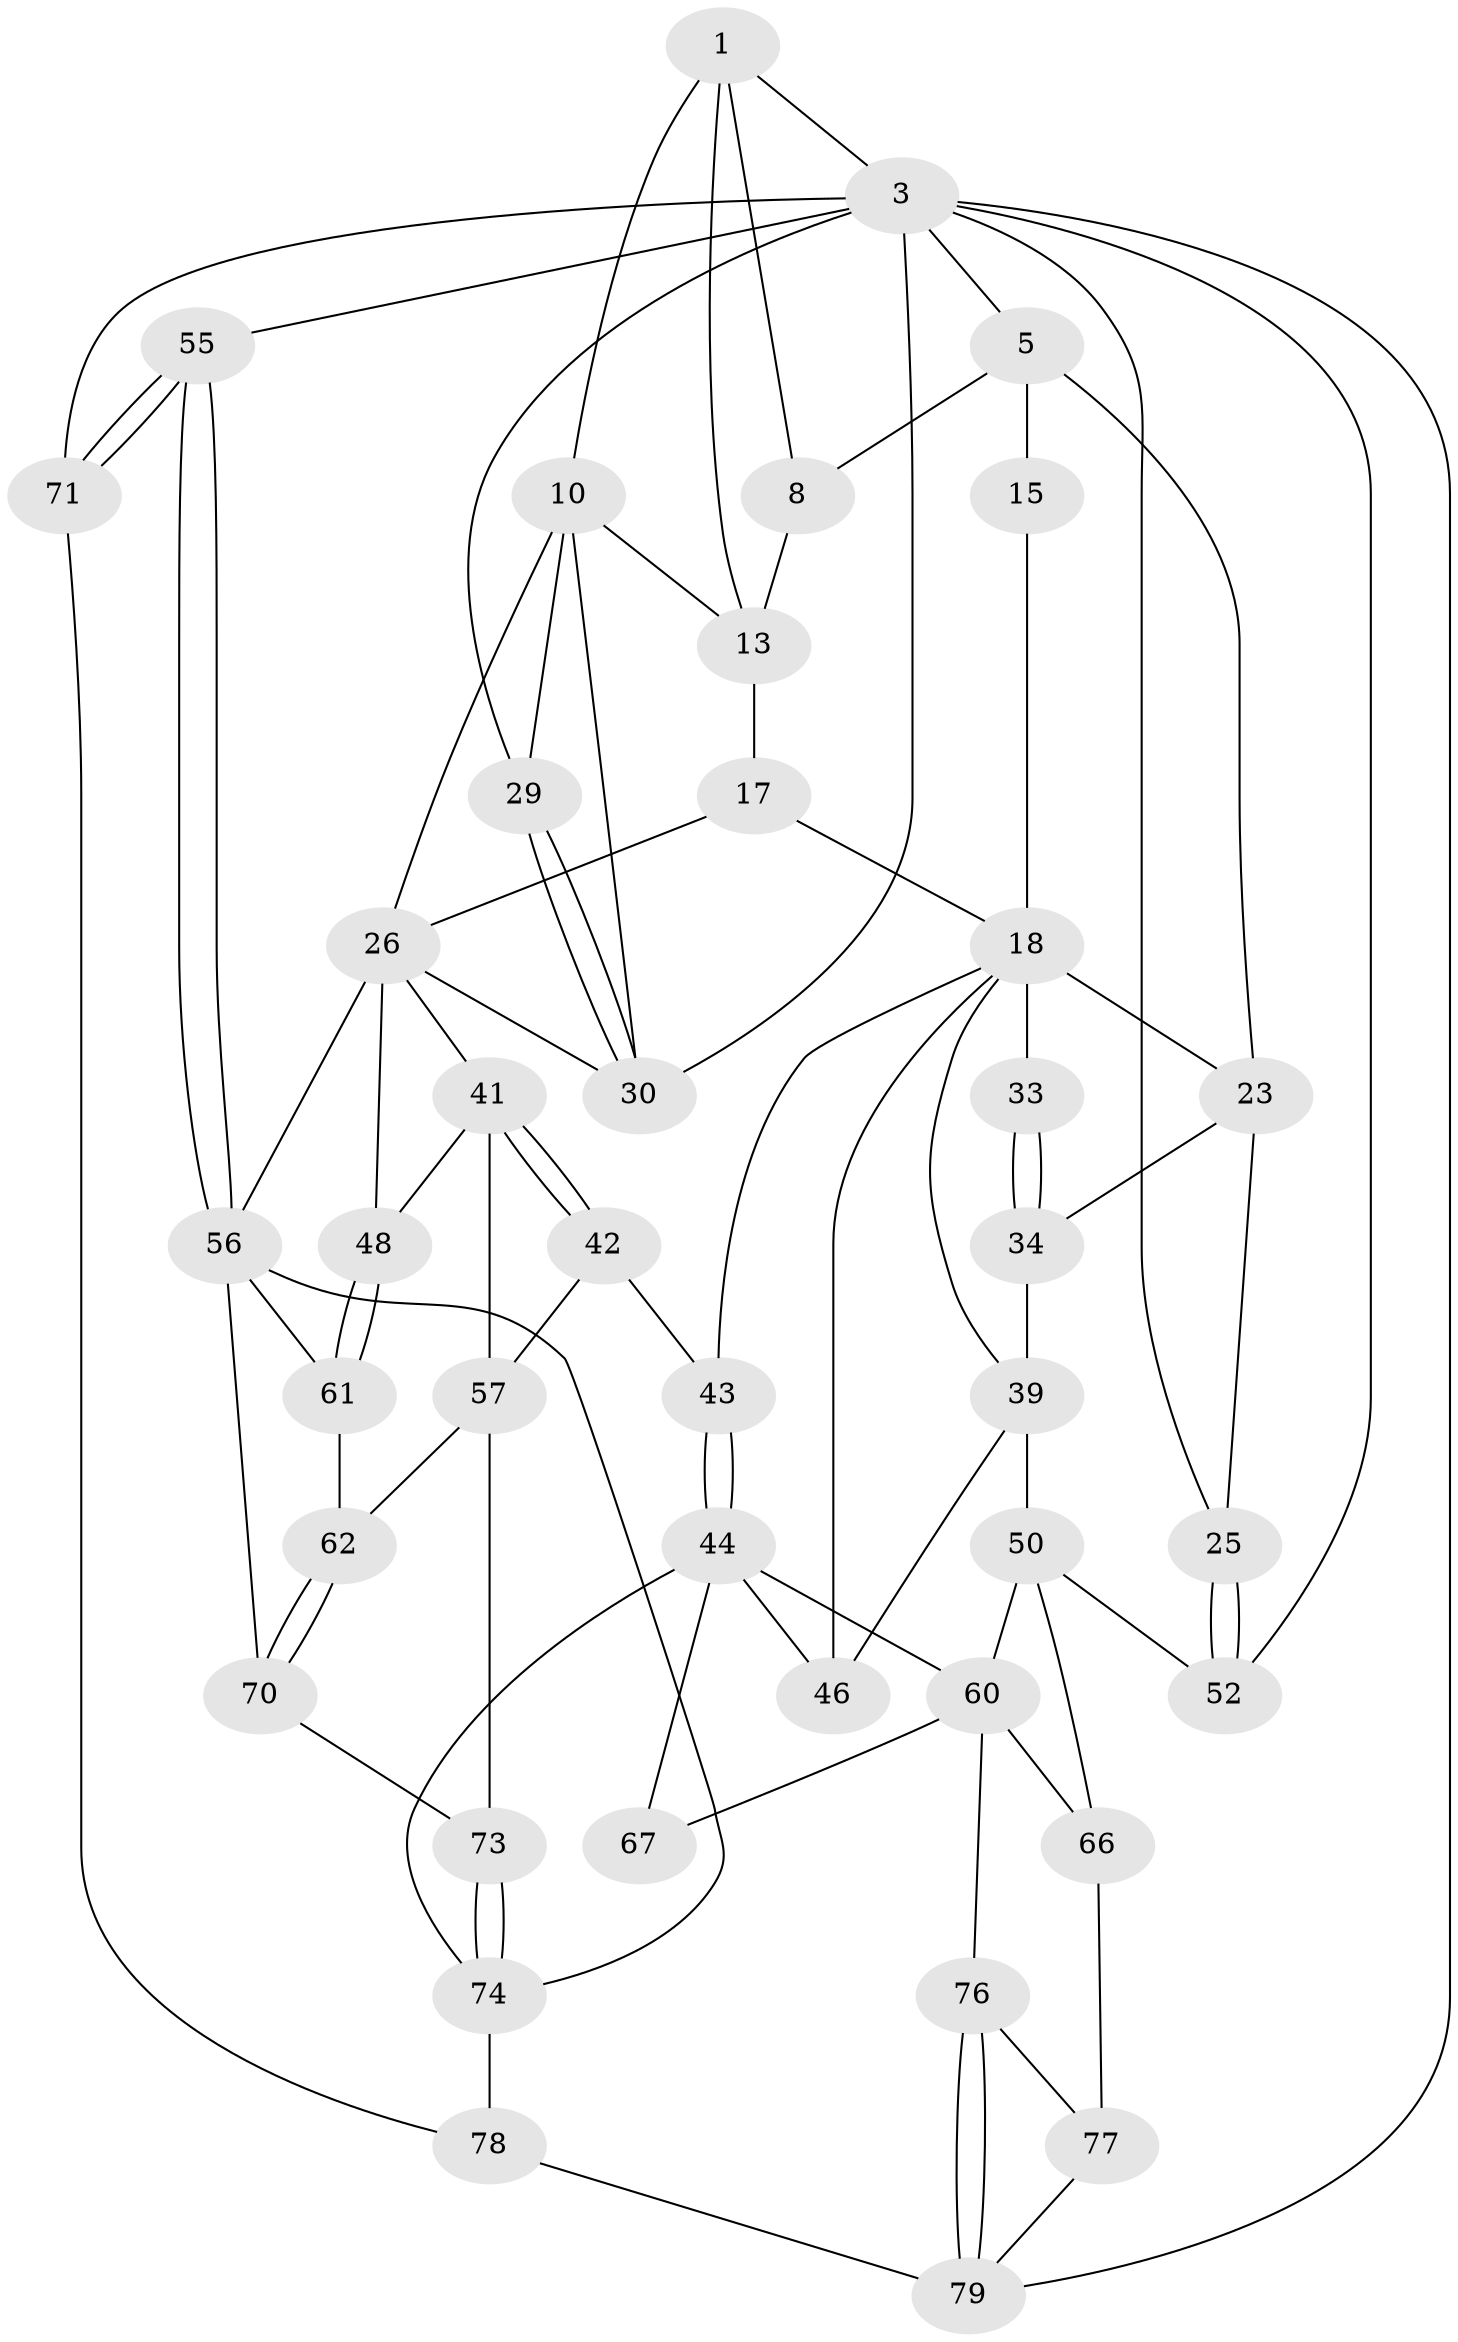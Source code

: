 // original degree distribution, {3: 0.024390243902439025, 4: 0.2804878048780488, 5: 0.43902439024390244, 6: 0.25609756097560976}
// Generated by graph-tools (version 1.1) at 2025/16/03/09/25 04:16:57]
// undirected, 41 vertices, 87 edges
graph export_dot {
graph [start="1"]
  node [color=gray90,style=filled];
  1 [pos="+0.8955040144760648+0",super="+7+2"];
  3 [pos="+1+0",super="+4+28"];
  5 [pos="+0+0",super="+14+6"];
  8 [pos="+0.4641004658584493+0.06357475043275547"];
  10 [pos="+0.8460304164128332+0.24205439809993265",super="+11"];
  13 [pos="+0.6723786015825779+0.21032353343846555",super="+16"];
  15 [pos="+0.32540697781872174+0.09693006936735203",super="+21"];
  17 [pos="+0.4394400886819523+0.3406216494226556"];
  18 [pos="+0.39649296871627315+0.3484644728910677",super="+19+37"];
  23 [pos="+0.0959792720250411+0.3036590421469984",super="+24"];
  25 [pos="+0+0.4179903030308267"];
  26 [pos="+0.6149163308545728+0.34223015872505524",super="+35+27"];
  29 [pos="+0.89481694355616+0.2637426605231324"];
  30 [pos="+0.9420656780218023+0.4916545720876514",super="+31"];
  33 [pos="+0.12338897821816205+0.4498518193917346"];
  34 [pos="+0.11523244920595425+0.4677070079539905"];
  39 [pos="+0.18632104426213134+0.5165733876520358",super="+53+40"];
  41 [pos="+0.5790664243873743+0.45363962120365364",super="+49"];
  42 [pos="+0.5221790723476839+0.6276948480933009"];
  43 [pos="+0.4170631504647402+0.6648948194790067"];
  44 [pos="+0.38266413807040367+0.6941317744705469",super="+72+45"];
  46 [pos="+0.2983500622380987+0.6069859805229315"];
  48 [pos="+0.7990662781903403+0.5678496064218023"];
  50 [pos="+0.052689748542154836+0.6236789170672737",super="+51+54"];
  52 [pos="+0+0.7727338104167092"];
  55 [pos="+1+0.7799400740979127"];
  56 [pos="+0.9000885980343944+0.787886444360877",super="+63"];
  57 [pos="+0.648370678777097+0.6919854513932968",super="+58"];
  60 [pos="+0.18588736324513663+0.6685724264996589",super="+65"];
  61 [pos="+0.7944243943449172+0.6189093164503967"];
  62 [pos="+0.7766146369944632+0.7007052693613889"];
  66 [pos="+0+0.7502230448205904"];
  67 [pos="+0.2104445412099637+0.7677908766878956"];
  70 [pos="+0.825275359798557+0.8045405137108623"];
  71 [pos="+1+1"];
  73 [pos="+0.6339414240675406+0.7765124285847408"];
  74 [pos="+0.5387231885671219+0.952815250803678",super="+75+81"];
  76 [pos="+0.16368430201668338+0.8353031907695742"];
  77 [pos="+0.11290946601037741+0.8264699646090536"];
  78 [pos="+0.43430811705230193+1",super="+80"];
  79 [pos="+0.4061629187827868+1",super="+82"];
  1 -- 8;
  1 -- 13;
  1 -- 10;
  1 -- 3;
  3 -- 71 [weight=2];
  3 -- 52;
  3 -- 5;
  3 -- 25;
  3 -- 29;
  3 -- 30;
  3 -- 55;
  3 -- 79;
  5 -- 15 [weight=2];
  5 -- 23;
  5 -- 8;
  8 -- 13;
  10 -- 29;
  10 -- 26;
  10 -- 13;
  10 -- 30;
  13 -- 17;
  15 -- 18;
  17 -- 18;
  17 -- 26;
  18 -- 33 [weight=2];
  18 -- 23;
  18 -- 43;
  18 -- 46;
  18 -- 39;
  23 -- 25;
  23 -- 34;
  25 -- 52;
  25 -- 52;
  26 -- 48;
  26 -- 56;
  26 -- 30;
  26 -- 41;
  29 -- 30;
  29 -- 30;
  33 -- 34;
  33 -- 34;
  34 -- 39;
  39 -- 46;
  39 -- 50 [weight=2];
  41 -- 42;
  41 -- 42;
  41 -- 48;
  41 -- 57;
  42 -- 43;
  42 -- 57;
  43 -- 44;
  43 -- 44;
  44 -- 74;
  44 -- 67 [weight=2];
  44 -- 46;
  44 -- 60;
  48 -- 61;
  48 -- 61;
  50 -- 52;
  50 -- 66;
  50 -- 60;
  55 -- 56;
  55 -- 56;
  55 -- 71;
  55 -- 71;
  56 -- 61;
  56 -- 70;
  56 -- 74;
  57 -- 62;
  57 -- 73;
  60 -- 66;
  60 -- 67;
  60 -- 76;
  61 -- 62;
  62 -- 70;
  62 -- 70;
  66 -- 77;
  70 -- 73;
  71 -- 78;
  73 -- 74;
  73 -- 74;
  74 -- 78 [weight=2];
  76 -- 77;
  76 -- 79;
  76 -- 79;
  77 -- 79;
  78 -- 79;
}

